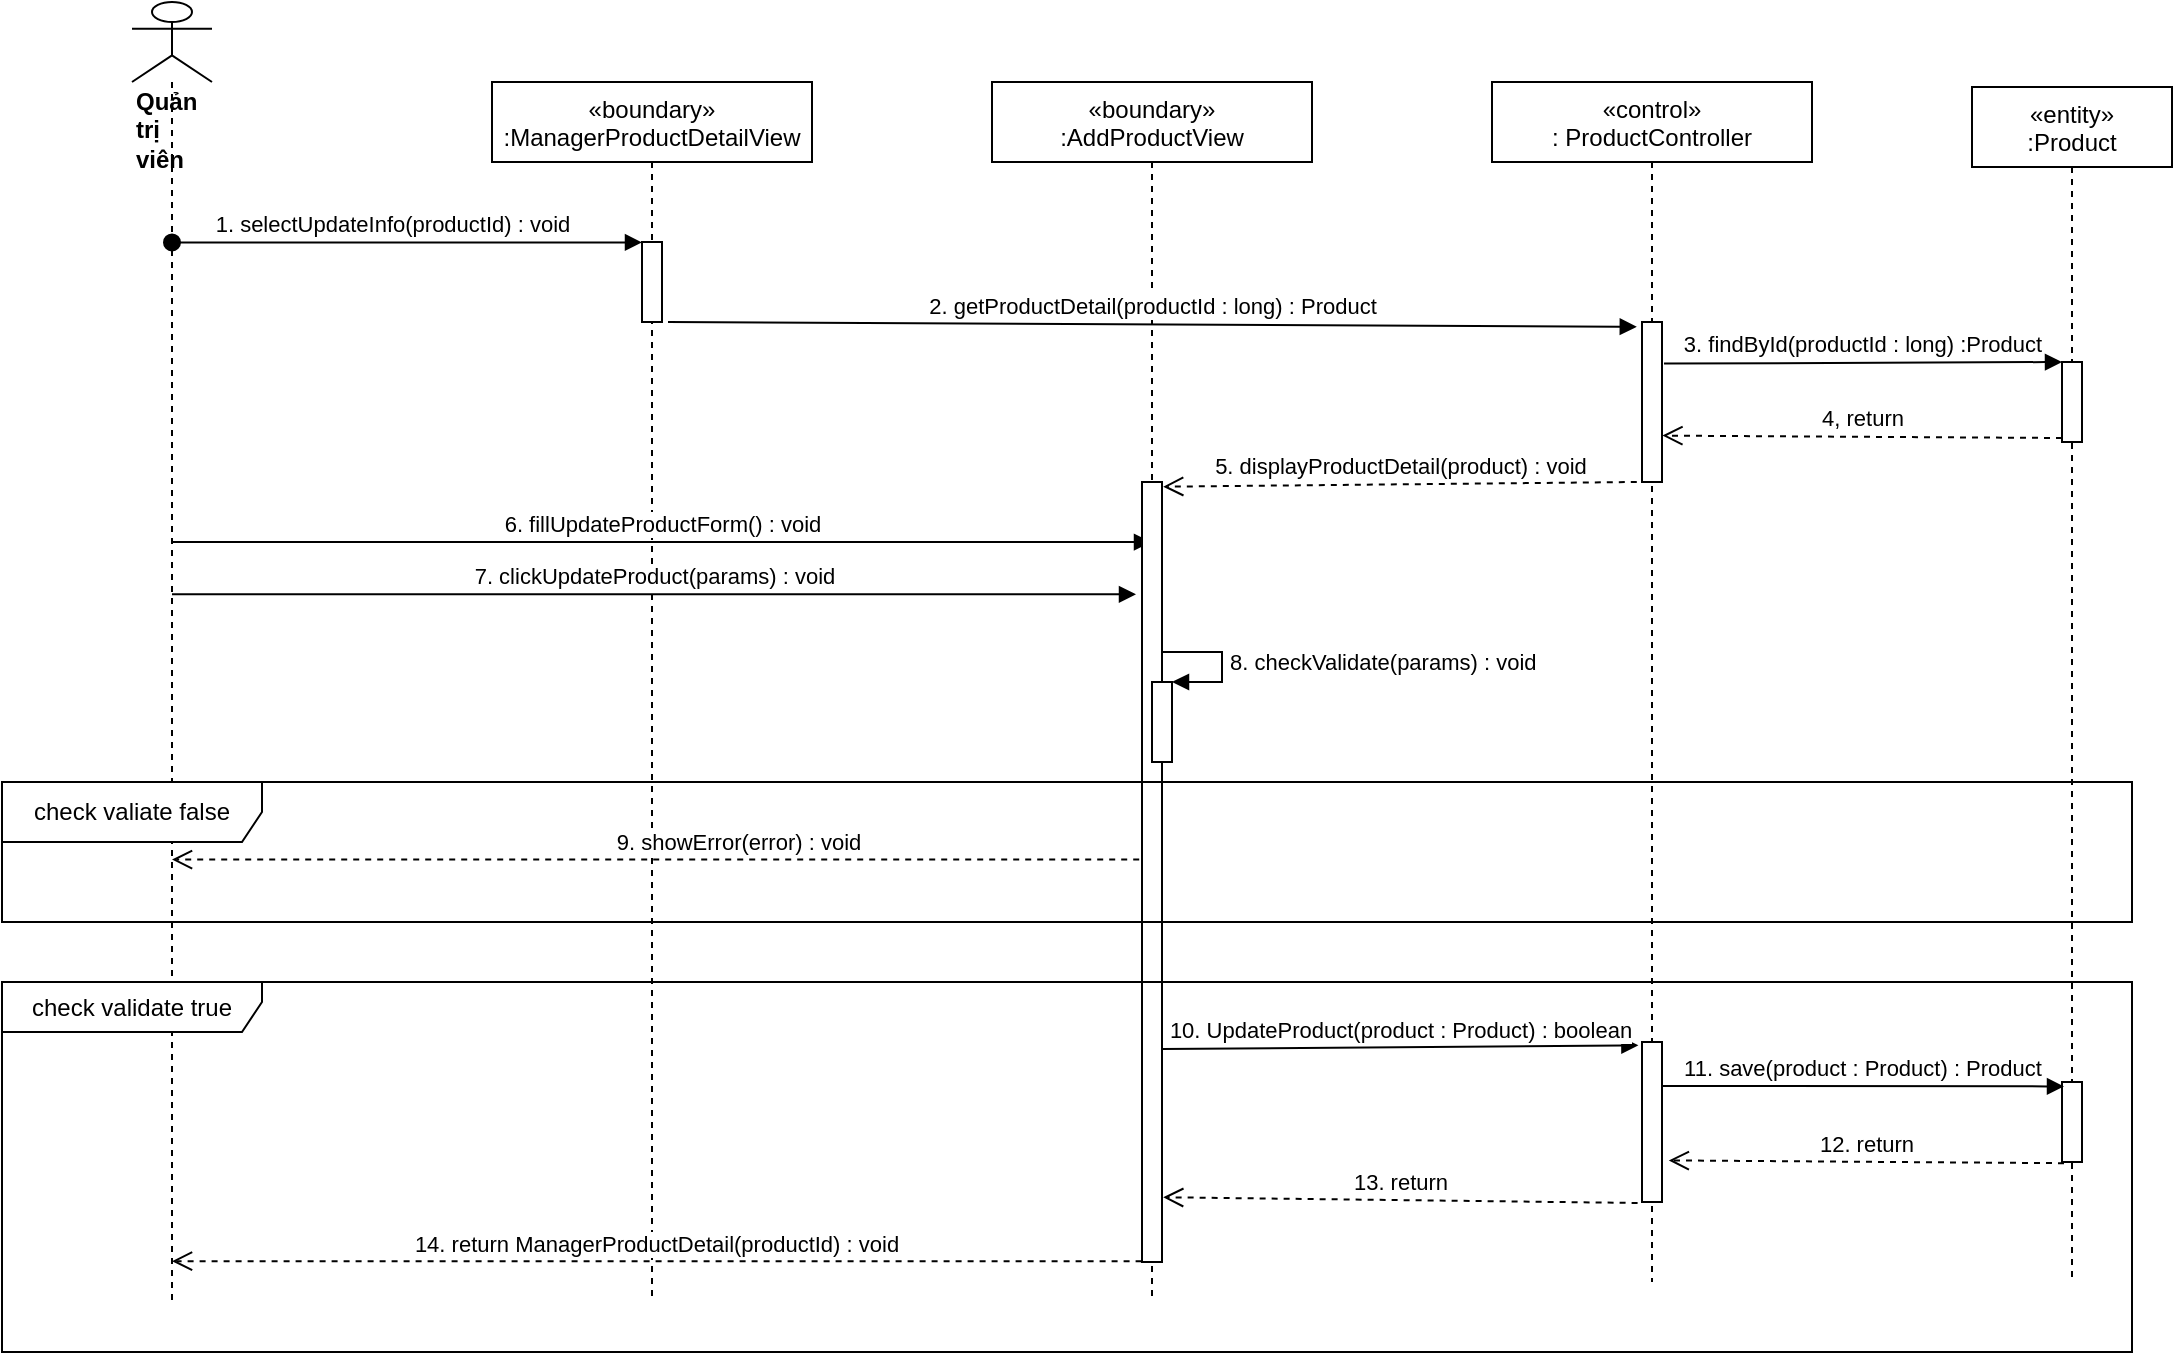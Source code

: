 <mxfile version="14.7.1" type="device"><diagram id="kgpKYQtTHZ0yAKxKKP6v" name="Page-1"><mxGraphModel dx="1038" dy="523" grid="1" gridSize="10" guides="1" tooltips="1" connect="1" arrows="1" fold="1" page="1" pageScale="1" pageWidth="850" pageHeight="1100" math="0" shadow="0"><root><mxCell id="0"/><mxCell id="1" parent="0"/><mxCell id="w5MVUBKwueHgcTYYoOqE-1" value="«boundary»&#10;:ManagerProductDetailView" style="shape=umlLifeline;perimeter=lifelinePerimeter;container=1;collapsible=0;recursiveResize=0;rounded=0;shadow=0;strokeWidth=1;" vertex="1" parent="1"><mxGeometry x="250" y="80" width="160" height="610" as="geometry"/></mxCell><mxCell id="w5MVUBKwueHgcTYYoOqE-2" value="" style="points=[];perimeter=orthogonalPerimeter;rounded=0;shadow=0;strokeWidth=1;" vertex="1" parent="w5MVUBKwueHgcTYYoOqE-1"><mxGeometry x="75" y="80" width="10" height="40" as="geometry"/></mxCell><mxCell id="w5MVUBKwueHgcTYYoOqE-3" value="«control»&#10;: ProductController" style="shape=umlLifeline;perimeter=lifelinePerimeter;container=1;collapsible=0;recursiveResize=0;rounded=0;shadow=0;strokeWidth=1;" vertex="1" parent="1"><mxGeometry x="750" y="80" width="160" height="600" as="geometry"/></mxCell><mxCell id="w5MVUBKwueHgcTYYoOqE-4" value="&lt;div&gt;&lt;b&gt;Quản trị viên&lt;/b&gt;&lt;/div&gt;" style="shape=umlLifeline;participant=umlActor;perimeter=lifelinePerimeter;whiteSpace=wrap;html=1;container=1;collapsible=0;recursiveResize=0;verticalAlign=top;spacingTop=36;outlineConnect=0;align=left;size=40;" vertex="1" parent="1"><mxGeometry x="70" y="40" width="40" height="650" as="geometry"/></mxCell><mxCell id="w5MVUBKwueHgcTYYoOqE-5" value="1. selectUpdateInfo(productId) : void" style="verticalAlign=bottom;startArrow=oval;endArrow=block;startSize=8;shadow=0;strokeWidth=1;entryX=0;entryY=0.005;entryDx=0;entryDy=0;entryPerimeter=0;" edge="1" parent="1" source="w5MVUBKwueHgcTYYoOqE-4" target="w5MVUBKwueHgcTYYoOqE-2"><mxGeometry x="-0.06" relative="1" as="geometry"><mxPoint x="100" y="170" as="sourcePoint"/><mxPoint as="offset"/><mxPoint x="270.4" y="160.48" as="targetPoint"/></mxGeometry></mxCell><mxCell id="w5MVUBKwueHgcTYYoOqE-6" value="«entity»&#10;:Product" style="shape=umlLifeline;perimeter=lifelinePerimeter;container=1;collapsible=0;recursiveResize=0;rounded=0;shadow=0;strokeWidth=1;" vertex="1" parent="1"><mxGeometry x="990" y="82.5" width="100" height="597.5" as="geometry"/></mxCell><mxCell id="w5MVUBKwueHgcTYYoOqE-7" value="" style="points=[];perimeter=orthogonalPerimeter;rounded=0;shadow=0;strokeWidth=1;" vertex="1" parent="w5MVUBKwueHgcTYYoOqE-6"><mxGeometry x="45" y="497.5" width="10" height="40" as="geometry"/></mxCell><mxCell id="w5MVUBKwueHgcTYYoOqE-8" value="11. save(product : Product) : Product" style="html=1;verticalAlign=bottom;endArrow=block;entryX=0.1;entryY=0.055;entryDx=0;entryDy=0;entryPerimeter=0;" edge="1" parent="1" target="w5MVUBKwueHgcTYYoOqE-7"><mxGeometry width="80" relative="1" as="geometry"><mxPoint x="835" y="582" as="sourcePoint"/><mxPoint x="1010" y="239" as="targetPoint"/></mxGeometry></mxCell><mxCell id="w5MVUBKwueHgcTYYoOqE-9" value="12. return" style="html=1;verticalAlign=bottom;endArrow=open;dashed=1;endSize=8;exitX=0.1;exitY=1.015;exitDx=0;exitDy=0;exitPerimeter=0;entryX=1.34;entryY=0.74;entryDx=0;entryDy=0;entryPerimeter=0;" edge="1" parent="1" source="w5MVUBKwueHgcTYYoOqE-7" target="w5MVUBKwueHgcTYYoOqE-12"><mxGeometry relative="1" as="geometry"><mxPoint x="790" y="300" as="sourcePoint"/><mxPoint x="840" y="621" as="targetPoint"/></mxGeometry></mxCell><mxCell id="w5MVUBKwueHgcTYYoOqE-10" value="6. fillUpdateProductForm() : void" style="html=1;verticalAlign=bottom;endArrow=block;entryX=0.45;entryY=0.077;entryDx=0;entryDy=0;entryPerimeter=0;" edge="1" parent="1" source="w5MVUBKwueHgcTYYoOqE-4" target="w5MVUBKwueHgcTYYoOqE-15"><mxGeometry width="80" relative="1" as="geometry"><mxPoint x="380" y="270" as="sourcePoint"/><mxPoint x="350" y="230" as="targetPoint"/></mxGeometry></mxCell><mxCell id="w5MVUBKwueHgcTYYoOqE-11" value="7. clickUpdateProduct(params) : void" style="html=1;verticalAlign=bottom;endArrow=block;entryX=-0.3;entryY=0.144;entryDx=0;entryDy=0;entryPerimeter=0;" edge="1" parent="1" source="w5MVUBKwueHgcTYYoOqE-4" target="w5MVUBKwueHgcTYYoOqE-15"><mxGeometry width="80" relative="1" as="geometry"><mxPoint x="380" y="270" as="sourcePoint"/><mxPoint x="575" y="340" as="targetPoint"/></mxGeometry></mxCell><mxCell id="w5MVUBKwueHgcTYYoOqE-12" value="" style="points=[];perimeter=orthogonalPerimeter;rounded=0;shadow=0;strokeWidth=1;" vertex="1" parent="1"><mxGeometry x="825" y="560" width="10" height="80" as="geometry"/></mxCell><mxCell id="w5MVUBKwueHgcTYYoOqE-13" value="10. UpdateProduct(product : Product) : boolean" style="html=1;verticalAlign=bottom;endArrow=block;entryX=-0.18;entryY=0.021;entryDx=0;entryDy=0;entryPerimeter=0;exitX=0.98;exitY=0.727;exitDx=0;exitDy=0;exitPerimeter=0;" edge="1" parent="1" source="w5MVUBKwueHgcTYYoOqE-15" target="w5MVUBKwueHgcTYYoOqE-12"><mxGeometry width="80" relative="1" as="geometry"><mxPoint x="600" y="542" as="sourcePoint"/><mxPoint x="700" y="370" as="targetPoint"/></mxGeometry></mxCell><mxCell id="w5MVUBKwueHgcTYYoOqE-14" value="«boundary»&#10;:AddProductView" style="shape=umlLifeline;perimeter=lifelinePerimeter;container=1;collapsible=0;recursiveResize=0;rounded=0;shadow=0;strokeWidth=1;" vertex="1" parent="1"><mxGeometry x="500" y="80" width="160" height="610" as="geometry"/></mxCell><mxCell id="w5MVUBKwueHgcTYYoOqE-15" value="" style="points=[];perimeter=orthogonalPerimeter;rounded=0;shadow=0;strokeWidth=1;" vertex="1" parent="w5MVUBKwueHgcTYYoOqE-14"><mxGeometry x="75" y="200" width="10" height="390" as="geometry"/></mxCell><mxCell id="w5MVUBKwueHgcTYYoOqE-16" value="2. getProductDetail(productId : long) : Product" style="html=1;verticalAlign=bottom;endArrow=block;exitX=1.3;exitY=1;exitDx=0;exitDy=0;exitPerimeter=0;entryX=-0.26;entryY=0.03;entryDx=0;entryDy=0;entryPerimeter=0;" edge="1" parent="1" source="w5MVUBKwueHgcTYYoOqE-2" target="w5MVUBKwueHgcTYYoOqE-24"><mxGeometry width="80" relative="1" as="geometry"><mxPoint x="490" y="300" as="sourcePoint"/><mxPoint x="560" y="203" as="targetPoint"/></mxGeometry></mxCell><mxCell id="w5MVUBKwueHgcTYYoOqE-17" value="" style="html=1;points=[];perimeter=orthogonalPerimeter;" vertex="1" parent="1"><mxGeometry x="580" y="380" width="10" height="40" as="geometry"/></mxCell><mxCell id="w5MVUBKwueHgcTYYoOqE-18" value="8. checkValidate(params) : void" style="edgeStyle=orthogonalEdgeStyle;html=1;align=left;spacingLeft=2;endArrow=block;rounded=0;entryX=1;entryY=0;" edge="1" parent="1" target="w5MVUBKwueHgcTYYoOqE-17"><mxGeometry relative="1" as="geometry"><mxPoint x="585" y="365" as="sourcePoint"/><Array as="points"><mxPoint x="615" y="365"/><mxPoint x="615" y="380"/></Array></mxGeometry></mxCell><mxCell id="w5MVUBKwueHgcTYYoOqE-19" value="9. showError(error) : void" style="html=1;verticalAlign=bottom;endArrow=open;dashed=1;endSize=8;exitX=-0.14;exitY=0.484;exitDx=0;exitDy=0;exitPerimeter=0;" edge="1" parent="1" target="w5MVUBKwueHgcTYYoOqE-4" source="w5MVUBKwueHgcTYYoOqE-15"><mxGeometry x="-0.168" relative="1" as="geometry"><mxPoint x="570" y="400" as="sourcePoint"/><mxPoint x="490" y="400" as="targetPoint"/><mxPoint as="offset"/></mxGeometry></mxCell><mxCell id="w5MVUBKwueHgcTYYoOqE-20" value="check valiate false" style="shape=umlFrame;whiteSpace=wrap;html=1;width=130;height=30;" vertex="1" parent="1"><mxGeometry x="5" y="430" width="1065" height="70" as="geometry"/></mxCell><mxCell id="w5MVUBKwueHgcTYYoOqE-21" value="14. return ManagerProductDetail(productId) : void" style="html=1;verticalAlign=bottom;endArrow=open;dashed=1;endSize=8;exitX=-0.02;exitY=0.999;exitDx=0;exitDy=0;exitPerimeter=0;" edge="1" parent="1" source="w5MVUBKwueHgcTYYoOqE-15" target="w5MVUBKwueHgcTYYoOqE-4"><mxGeometry relative="1" as="geometry"><mxPoint x="520" y="500" as="sourcePoint"/><mxPoint x="440" y="500" as="targetPoint"/></mxGeometry></mxCell><mxCell id="w5MVUBKwueHgcTYYoOqE-22" value="13. return" style="html=1;verticalAlign=bottom;endArrow=open;dashed=1;endSize=8;exitX=-0.22;exitY=1.006;exitDx=0;exitDy=0;exitPerimeter=0;entryX=1.06;entryY=0.917;entryDx=0;entryDy=0;entryPerimeter=0;" edge="1" parent="1" source="w5MVUBKwueHgcTYYoOqE-12" target="w5MVUBKwueHgcTYYoOqE-15"><mxGeometry relative="1" as="geometry"><mxPoint x="780" y="597" as="sourcePoint"/><mxPoint x="590" y="640" as="targetPoint"/></mxGeometry></mxCell><mxCell id="w5MVUBKwueHgcTYYoOqE-23" value="check validate true" style="shape=umlFrame;whiteSpace=wrap;html=1;width=130;height=25;" vertex="1" parent="1"><mxGeometry x="5" y="530" width="1065" height="185" as="geometry"/></mxCell><mxCell id="w5MVUBKwueHgcTYYoOqE-24" value="" style="html=1;points=[];perimeter=orthogonalPerimeter;" vertex="1" parent="1"><mxGeometry x="825" y="200" width="10" height="80" as="geometry"/></mxCell><mxCell id="w5MVUBKwueHgcTYYoOqE-25" value="" style="html=1;points=[];perimeter=orthogonalPerimeter;" vertex="1" parent="1"><mxGeometry x="1035" y="220" width="10" height="40" as="geometry"/></mxCell><mxCell id="w5MVUBKwueHgcTYYoOqE-26" value="3. findById(productId : long) :Product" style="html=1;verticalAlign=bottom;endArrow=block;entryX=0;entryY=0;exitX=1.1;exitY=0.26;exitDx=0;exitDy=0;exitPerimeter=0;" edge="1" target="w5MVUBKwueHgcTYYoOqE-25" parent="1" source="w5MVUBKwueHgcTYYoOqE-24"><mxGeometry relative="1" as="geometry"><mxPoint x="940" y="220" as="sourcePoint"/></mxGeometry></mxCell><mxCell id="w5MVUBKwueHgcTYYoOqE-27" value="4, return" style="html=1;verticalAlign=bottom;endArrow=open;dashed=1;endSize=8;exitX=0;exitY=0.95;entryX=1.02;entryY=0.71;entryDx=0;entryDy=0;entryPerimeter=0;" edge="1" source="w5MVUBKwueHgcTYYoOqE-25" parent="1" target="w5MVUBKwueHgcTYYoOqE-24"><mxGeometry relative="1" as="geometry"><mxPoint x="940" y="296" as="targetPoint"/></mxGeometry></mxCell><mxCell id="w5MVUBKwueHgcTYYoOqE-28" value="5. displayProductDetail(product) : void" style="html=1;verticalAlign=bottom;endArrow=open;dashed=1;endSize=8;exitX=-0.26;exitY=1;exitDx=0;exitDy=0;exitPerimeter=0;entryX=1.06;entryY=0.006;entryDx=0;entryDy=0;entryPerimeter=0;" edge="1" parent="1" source="w5MVUBKwueHgcTYYoOqE-24" target="w5MVUBKwueHgcTYYoOqE-15"><mxGeometry relative="1" as="geometry"><mxPoint x="440" y="330" as="sourcePoint"/><mxPoint x="360" y="330" as="targetPoint"/></mxGeometry></mxCell></root></mxGraphModel></diagram></mxfile>